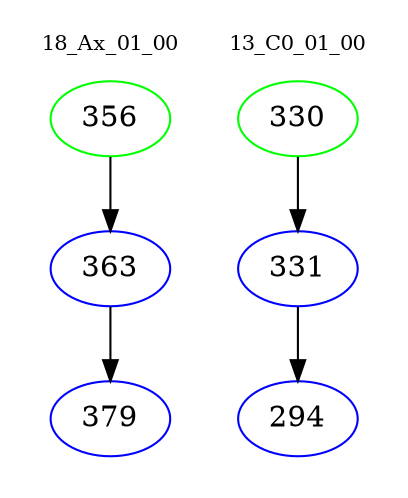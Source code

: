 digraph{
subgraph cluster_0 {
color = white
label = "18_Ax_01_00";
fontsize=10;
T0_356 [label="356", color="green"]
T0_356 -> T0_363 [color="black"]
T0_363 [label="363", color="blue"]
T0_363 -> T0_379 [color="black"]
T0_379 [label="379", color="blue"]
}
subgraph cluster_1 {
color = white
label = "13_C0_01_00";
fontsize=10;
T1_330 [label="330", color="green"]
T1_330 -> T1_331 [color="black"]
T1_331 [label="331", color="blue"]
T1_331 -> T1_294 [color="black"]
T1_294 [label="294", color="blue"]
}
}

